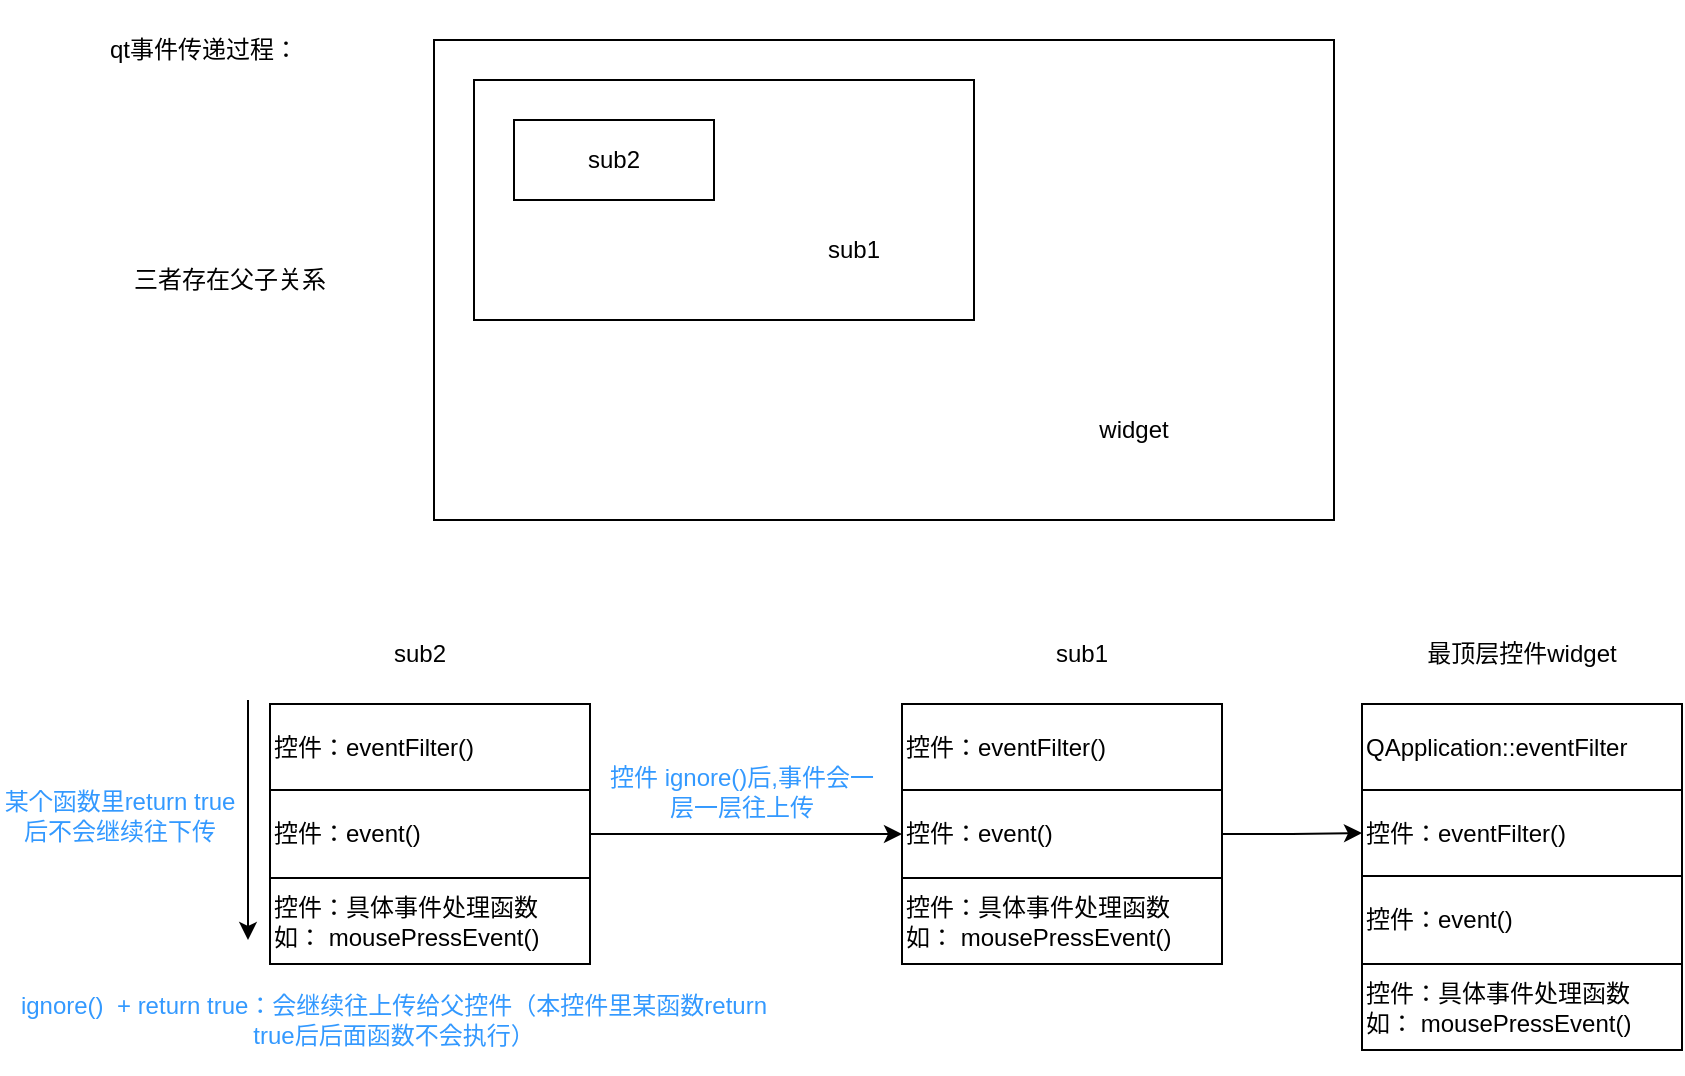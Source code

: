 <mxfile version="21.0.6" type="github">
  <diagram name="第 1 页" id="de9EYRcHxoc9LtJmLU_C">
    <mxGraphModel dx="880" dy="452" grid="1" gridSize="10" guides="1" tooltips="1" connect="1" arrows="1" fold="1" page="1" pageScale="1" pageWidth="1300" pageHeight="1654" math="0" shadow="0">
      <root>
        <mxCell id="0" />
        <mxCell id="1" parent="0" />
        <mxCell id="q-_vaqqeLDXGKakdb1CM-1" value="qt事件传递过程：" style="text;html=1;strokeColor=none;fillColor=none;align=center;verticalAlign=middle;whiteSpace=wrap;rounded=0;" vertex="1" parent="1">
          <mxGeometry x="80" y="50" width="130" height="50" as="geometry" />
        </mxCell>
        <mxCell id="q-_vaqqeLDXGKakdb1CM-2" value="" style="rounded=0;whiteSpace=wrap;html=1;" vertex="1" parent="1">
          <mxGeometry x="260" y="70" width="450" height="240" as="geometry" />
        </mxCell>
        <mxCell id="q-_vaqqeLDXGKakdb1CM-3" value="" style="rounded=0;whiteSpace=wrap;html=1;" vertex="1" parent="1">
          <mxGeometry x="280" y="90" width="250" height="120" as="geometry" />
        </mxCell>
        <mxCell id="q-_vaqqeLDXGKakdb1CM-4" value="sub2" style="rounded=0;whiteSpace=wrap;html=1;" vertex="1" parent="1">
          <mxGeometry x="300" y="110" width="100" height="40" as="geometry" />
        </mxCell>
        <mxCell id="q-_vaqqeLDXGKakdb1CM-5" value="widget" style="text;html=1;strokeColor=none;fillColor=none;align=center;verticalAlign=middle;whiteSpace=wrap;rounded=0;" vertex="1" parent="1">
          <mxGeometry x="580" y="250" width="60" height="30" as="geometry" />
        </mxCell>
        <mxCell id="q-_vaqqeLDXGKakdb1CM-6" value="sub1" style="text;html=1;strokeColor=none;fillColor=none;align=center;verticalAlign=middle;whiteSpace=wrap;rounded=0;" vertex="1" parent="1">
          <mxGeometry x="440" y="160" width="60" height="30" as="geometry" />
        </mxCell>
        <mxCell id="q-_vaqqeLDXGKakdb1CM-7" value="sub2" style="text;html=1;strokeColor=none;fillColor=none;align=center;verticalAlign=middle;whiteSpace=wrap;rounded=0;" vertex="1" parent="1">
          <mxGeometry x="223" y="362" width="60" height="30" as="geometry" />
        </mxCell>
        <mxCell id="q-_vaqqeLDXGKakdb1CM-9" value="sub1" style="text;html=1;strokeColor=none;fillColor=none;align=center;verticalAlign=middle;whiteSpace=wrap;rounded=0;" vertex="1" parent="1">
          <mxGeometry x="554" y="362" width="60" height="30" as="geometry" />
        </mxCell>
        <mxCell id="q-_vaqqeLDXGKakdb1CM-10" value="最顶层控件widget" style="text;html=1;strokeColor=none;fillColor=none;align=center;verticalAlign=middle;whiteSpace=wrap;rounded=0;" vertex="1" parent="1">
          <mxGeometry x="739" y="367" width="130" height="20" as="geometry" />
        </mxCell>
        <mxCell id="q-_vaqqeLDXGKakdb1CM-11" value="" style="shape=table;startSize=0;container=1;collapsible=0;childLayout=tableLayout;align=left;" vertex="1" parent="1">
          <mxGeometry x="178" y="402" width="160" height="130" as="geometry" />
        </mxCell>
        <mxCell id="q-_vaqqeLDXGKakdb1CM-12" value="" style="shape=tableRow;horizontal=0;startSize=0;swimlaneHead=0;swimlaneBody=0;strokeColor=inherit;top=0;left=0;bottom=0;right=0;collapsible=0;dropTarget=0;fillColor=none;points=[[0,0.5],[1,0.5]];portConstraint=eastwest;" vertex="1" parent="q-_vaqqeLDXGKakdb1CM-11">
          <mxGeometry width="160" height="43" as="geometry" />
        </mxCell>
        <mxCell id="q-_vaqqeLDXGKakdb1CM-13" value="控件：eventFilter()" style="shape=partialRectangle;html=1;whiteSpace=wrap;connectable=0;strokeColor=inherit;overflow=hidden;fillColor=none;top=0;left=0;bottom=0;right=0;pointerEvents=1;align=left;" vertex="1" parent="q-_vaqqeLDXGKakdb1CM-12">
          <mxGeometry width="160" height="43" as="geometry">
            <mxRectangle width="160" height="43" as="alternateBounds" />
          </mxGeometry>
        </mxCell>
        <mxCell id="q-_vaqqeLDXGKakdb1CM-14" value="" style="shape=tableRow;horizontal=0;startSize=0;swimlaneHead=0;swimlaneBody=0;strokeColor=inherit;top=0;left=0;bottom=0;right=0;collapsible=0;dropTarget=0;fillColor=none;points=[[0,0.5],[1,0.5]];portConstraint=eastwest;" vertex="1" parent="q-_vaqqeLDXGKakdb1CM-11">
          <mxGeometry y="43" width="160" height="44" as="geometry" />
        </mxCell>
        <mxCell id="q-_vaqqeLDXGKakdb1CM-15" value="控件：event()" style="shape=partialRectangle;html=1;whiteSpace=wrap;connectable=0;strokeColor=inherit;overflow=hidden;fillColor=none;top=0;left=0;bottom=0;right=0;pointerEvents=1;align=left;" vertex="1" parent="q-_vaqqeLDXGKakdb1CM-14">
          <mxGeometry width="160" height="44" as="geometry">
            <mxRectangle width="160" height="44" as="alternateBounds" />
          </mxGeometry>
        </mxCell>
        <mxCell id="q-_vaqqeLDXGKakdb1CM-16" value="" style="shape=tableRow;horizontal=0;startSize=0;swimlaneHead=0;swimlaneBody=0;strokeColor=inherit;top=0;left=0;bottom=0;right=0;collapsible=0;dropTarget=0;fillColor=none;points=[[0,0.5],[1,0.5]];portConstraint=eastwest;" vertex="1" parent="q-_vaqqeLDXGKakdb1CM-11">
          <mxGeometry y="87" width="160" height="43" as="geometry" />
        </mxCell>
        <mxCell id="q-_vaqqeLDXGKakdb1CM-17" value="控件：具体事件处理函数&lt;br&gt;如：&amp;nbsp;&lt;span style=&quot;background-color: initial;&quot;&gt;mousePressEvent()&lt;/span&gt;" style="shape=partialRectangle;html=1;whiteSpace=wrap;connectable=0;strokeColor=inherit;overflow=hidden;fillColor=none;top=0;left=0;bottom=0;right=0;pointerEvents=1;align=left;" vertex="1" parent="q-_vaqqeLDXGKakdb1CM-16">
          <mxGeometry width="160" height="43" as="geometry">
            <mxRectangle width="160" height="43" as="alternateBounds" />
          </mxGeometry>
        </mxCell>
        <mxCell id="q-_vaqqeLDXGKakdb1CM-18" value="" style="shape=table;startSize=0;container=1;collapsible=0;childLayout=tableLayout;align=left;" vertex="1" parent="1">
          <mxGeometry x="494" y="402" width="160" height="130" as="geometry" />
        </mxCell>
        <mxCell id="q-_vaqqeLDXGKakdb1CM-19" value="" style="shape=tableRow;horizontal=0;startSize=0;swimlaneHead=0;swimlaneBody=0;strokeColor=inherit;top=0;left=0;bottom=0;right=0;collapsible=0;dropTarget=0;fillColor=none;points=[[0,0.5],[1,0.5]];portConstraint=eastwest;" vertex="1" parent="q-_vaqqeLDXGKakdb1CM-18">
          <mxGeometry width="160" height="43" as="geometry" />
        </mxCell>
        <mxCell id="q-_vaqqeLDXGKakdb1CM-20" value="控件：eventFilter()" style="shape=partialRectangle;html=1;whiteSpace=wrap;connectable=0;strokeColor=inherit;overflow=hidden;fillColor=none;top=0;left=0;bottom=0;right=0;pointerEvents=1;align=left;" vertex="1" parent="q-_vaqqeLDXGKakdb1CM-19">
          <mxGeometry width="160" height="43" as="geometry">
            <mxRectangle width="160" height="43" as="alternateBounds" />
          </mxGeometry>
        </mxCell>
        <mxCell id="q-_vaqqeLDXGKakdb1CM-21" value="" style="shape=tableRow;horizontal=0;startSize=0;swimlaneHead=0;swimlaneBody=0;strokeColor=inherit;top=0;left=0;bottom=0;right=0;collapsible=0;dropTarget=0;fillColor=none;points=[[0,0.5],[1,0.5]];portConstraint=eastwest;" vertex="1" parent="q-_vaqqeLDXGKakdb1CM-18">
          <mxGeometry y="43" width="160" height="44" as="geometry" />
        </mxCell>
        <mxCell id="q-_vaqqeLDXGKakdb1CM-22" value="控件：event()" style="shape=partialRectangle;html=1;whiteSpace=wrap;connectable=0;strokeColor=inherit;overflow=hidden;fillColor=none;top=0;left=0;bottom=0;right=0;pointerEvents=1;align=left;" vertex="1" parent="q-_vaqqeLDXGKakdb1CM-21">
          <mxGeometry width="160" height="44" as="geometry">
            <mxRectangle width="160" height="44" as="alternateBounds" />
          </mxGeometry>
        </mxCell>
        <mxCell id="q-_vaqqeLDXGKakdb1CM-23" value="" style="shape=tableRow;horizontal=0;startSize=0;swimlaneHead=0;swimlaneBody=0;strokeColor=inherit;top=0;left=0;bottom=0;right=0;collapsible=0;dropTarget=0;fillColor=none;points=[[0,0.5],[1,0.5]];portConstraint=eastwest;" vertex="1" parent="q-_vaqqeLDXGKakdb1CM-18">
          <mxGeometry y="87" width="160" height="43" as="geometry" />
        </mxCell>
        <mxCell id="q-_vaqqeLDXGKakdb1CM-24" value="控件：具体事件处理函数&lt;br&gt;如：&amp;nbsp;&lt;span style=&quot;background-color: initial;&quot;&gt;mousePressEvent()&lt;/span&gt;" style="shape=partialRectangle;html=1;whiteSpace=wrap;connectable=0;strokeColor=inherit;overflow=hidden;fillColor=none;top=0;left=0;bottom=0;right=0;pointerEvents=1;align=left;" vertex="1" parent="q-_vaqqeLDXGKakdb1CM-23">
          <mxGeometry width="160" height="43" as="geometry">
            <mxRectangle width="160" height="43" as="alternateBounds" />
          </mxGeometry>
        </mxCell>
        <mxCell id="q-_vaqqeLDXGKakdb1CM-25" value="" style="shape=table;startSize=0;container=1;collapsible=0;childLayout=tableLayout;align=left;" vertex="1" parent="1">
          <mxGeometry x="724" y="402" width="160" height="173" as="geometry" />
        </mxCell>
        <mxCell id="q-_vaqqeLDXGKakdb1CM-37" style="shape=tableRow;horizontal=0;startSize=0;swimlaneHead=0;swimlaneBody=0;strokeColor=inherit;top=0;left=0;bottom=0;right=0;collapsible=0;dropTarget=0;fillColor=none;points=[[0,0.5],[1,0.5]];portConstraint=eastwest;" vertex="1" parent="q-_vaqqeLDXGKakdb1CM-25">
          <mxGeometry width="160" height="43" as="geometry" />
        </mxCell>
        <mxCell id="q-_vaqqeLDXGKakdb1CM-38" value="QApplication::eventFilter" style="shape=partialRectangle;html=1;whiteSpace=wrap;connectable=0;strokeColor=inherit;overflow=hidden;fillColor=none;top=0;left=0;bottom=0;right=0;pointerEvents=1;align=left;" vertex="1" parent="q-_vaqqeLDXGKakdb1CM-37">
          <mxGeometry width="160" height="43" as="geometry">
            <mxRectangle width="160" height="43" as="alternateBounds" />
          </mxGeometry>
        </mxCell>
        <mxCell id="q-_vaqqeLDXGKakdb1CM-26" value="" style="shape=tableRow;horizontal=0;startSize=0;swimlaneHead=0;swimlaneBody=0;strokeColor=inherit;top=0;left=0;bottom=0;right=0;collapsible=0;dropTarget=0;fillColor=none;points=[[0,0.5],[1,0.5]];portConstraint=eastwest;" vertex="1" parent="q-_vaqqeLDXGKakdb1CM-25">
          <mxGeometry y="43" width="160" height="43" as="geometry" />
        </mxCell>
        <mxCell id="q-_vaqqeLDXGKakdb1CM-27" value="控件：eventFilter()" style="shape=partialRectangle;html=1;whiteSpace=wrap;connectable=0;strokeColor=inherit;overflow=hidden;fillColor=none;top=0;left=0;bottom=0;right=0;pointerEvents=1;align=left;" vertex="1" parent="q-_vaqqeLDXGKakdb1CM-26">
          <mxGeometry width="160" height="43" as="geometry">
            <mxRectangle width="160" height="43" as="alternateBounds" />
          </mxGeometry>
        </mxCell>
        <mxCell id="q-_vaqqeLDXGKakdb1CM-28" value="" style="shape=tableRow;horizontal=0;startSize=0;swimlaneHead=0;swimlaneBody=0;strokeColor=inherit;top=0;left=0;bottom=0;right=0;collapsible=0;dropTarget=0;fillColor=none;points=[[0,0.5],[1,0.5]];portConstraint=eastwest;" vertex="1" parent="q-_vaqqeLDXGKakdb1CM-25">
          <mxGeometry y="86" width="160" height="44" as="geometry" />
        </mxCell>
        <mxCell id="q-_vaqqeLDXGKakdb1CM-29" value="控件：event()" style="shape=partialRectangle;html=1;whiteSpace=wrap;connectable=0;strokeColor=inherit;overflow=hidden;fillColor=none;top=0;left=0;bottom=0;right=0;pointerEvents=1;align=left;" vertex="1" parent="q-_vaqqeLDXGKakdb1CM-28">
          <mxGeometry width="160" height="44" as="geometry">
            <mxRectangle width="160" height="44" as="alternateBounds" />
          </mxGeometry>
        </mxCell>
        <mxCell id="q-_vaqqeLDXGKakdb1CM-30" value="" style="shape=tableRow;horizontal=0;startSize=0;swimlaneHead=0;swimlaneBody=0;strokeColor=inherit;top=0;left=0;bottom=0;right=0;collapsible=0;dropTarget=0;fillColor=none;points=[[0,0.5],[1,0.5]];portConstraint=eastwest;" vertex="1" parent="q-_vaqqeLDXGKakdb1CM-25">
          <mxGeometry y="130" width="160" height="43" as="geometry" />
        </mxCell>
        <mxCell id="q-_vaqqeLDXGKakdb1CM-31" value="控件：具体事件处理函数&lt;br&gt;如：&amp;nbsp;&lt;span style=&quot;background-color: initial;&quot;&gt;mousePressEvent()&lt;/span&gt;" style="shape=partialRectangle;html=1;whiteSpace=wrap;connectable=0;strokeColor=inherit;overflow=hidden;fillColor=none;top=0;left=0;bottom=0;right=0;pointerEvents=1;align=left;" vertex="1" parent="q-_vaqqeLDXGKakdb1CM-30">
          <mxGeometry width="160" height="43" as="geometry">
            <mxRectangle width="160" height="43" as="alternateBounds" />
          </mxGeometry>
        </mxCell>
        <mxCell id="q-_vaqqeLDXGKakdb1CM-32" style="edgeStyle=orthogonalEdgeStyle;rounded=0;orthogonalLoop=1;jettySize=auto;html=1;exitX=1;exitY=0.5;exitDx=0;exitDy=0;" edge="1" parent="1" source="q-_vaqqeLDXGKakdb1CM-14" target="q-_vaqqeLDXGKakdb1CM-21">
          <mxGeometry relative="1" as="geometry" />
        </mxCell>
        <mxCell id="q-_vaqqeLDXGKakdb1CM-39" style="edgeStyle=orthogonalEdgeStyle;rounded=0;orthogonalLoop=1;jettySize=auto;html=1;exitX=1;exitY=0.5;exitDx=0;exitDy=0;entryX=0;entryY=0.5;entryDx=0;entryDy=0;" edge="1" parent="1" source="q-_vaqqeLDXGKakdb1CM-21" target="q-_vaqqeLDXGKakdb1CM-26">
          <mxGeometry relative="1" as="geometry" />
        </mxCell>
        <mxCell id="q-_vaqqeLDXGKakdb1CM-41" value="&lt;font color=&quot;#3399ff&quot;&gt;控件 ignore()后,事件会一层一层往上传&lt;/font&gt;" style="text;html=1;strokeColor=none;fillColor=none;align=center;verticalAlign=middle;whiteSpace=wrap;rounded=0;" vertex="1" parent="1">
          <mxGeometry x="344" y="430" width="140" height="32" as="geometry" />
        </mxCell>
        <mxCell id="q-_vaqqeLDXGKakdb1CM-43" value="" style="endArrow=classic;html=1;rounded=0;" edge="1" parent="1">
          <mxGeometry width="50" height="50" relative="1" as="geometry">
            <mxPoint x="167" y="400" as="sourcePoint" />
            <mxPoint x="167" y="520" as="targetPoint" />
          </mxGeometry>
        </mxCell>
        <mxCell id="q-_vaqqeLDXGKakdb1CM-44" value="&lt;font color=&quot;#3399ff&quot;&gt;某个函数里return true后不会继续往下传&lt;/font&gt;" style="text;html=1;strokeColor=none;fillColor=none;align=center;verticalAlign=middle;whiteSpace=wrap;rounded=0;" vertex="1" parent="1">
          <mxGeometry x="43" y="430" width="120" height="55" as="geometry" />
        </mxCell>
        <mxCell id="q-_vaqqeLDXGKakdb1CM-45" value="三者存在父子关系" style="text;html=1;strokeColor=none;fillColor=none;align=center;verticalAlign=middle;whiteSpace=wrap;rounded=0;" vertex="1" parent="1">
          <mxGeometry x="93" y="170" width="130" height="40" as="geometry" />
        </mxCell>
        <mxCell id="q-_vaqqeLDXGKakdb1CM-46" value="&lt;font color=&quot;#3399ff&quot;&gt;ignore()&amp;nbsp; + return true：会继续往上传给父控件（本控件里某函数return true后后面函数不会执行）&lt;/font&gt;" style="text;html=1;strokeColor=none;fillColor=none;align=center;verticalAlign=middle;whiteSpace=wrap;rounded=0;" vertex="1" parent="1">
          <mxGeometry x="50" y="532" width="380" height="55" as="geometry" />
        </mxCell>
      </root>
    </mxGraphModel>
  </diagram>
</mxfile>
